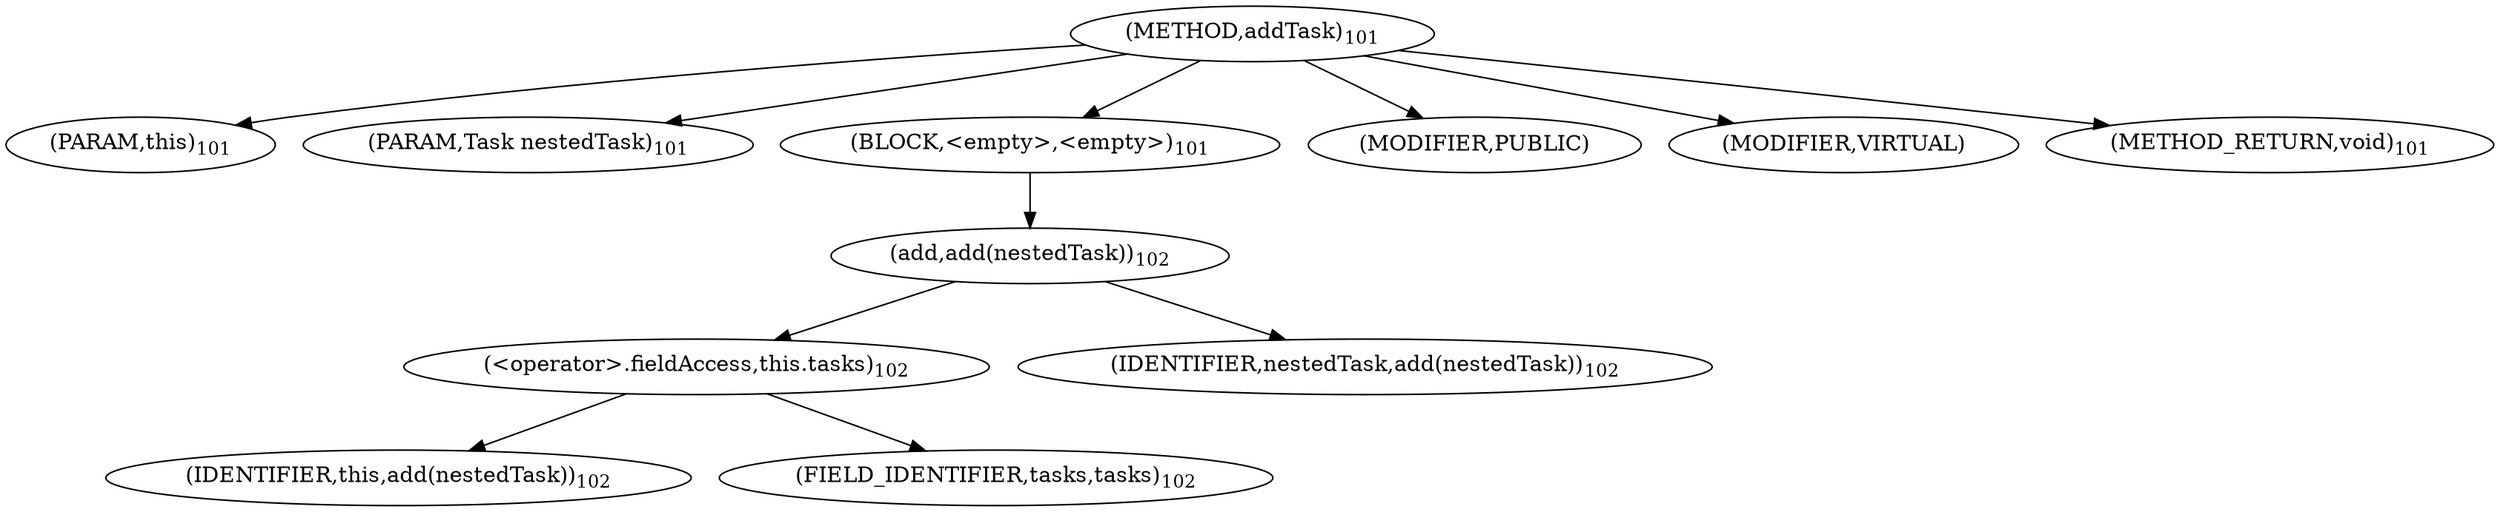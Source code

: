 digraph "addTask" {  
"79" [label = <(METHOD,addTask)<SUB>101</SUB>> ]
"80" [label = <(PARAM,this)<SUB>101</SUB>> ]
"81" [label = <(PARAM,Task nestedTask)<SUB>101</SUB>> ]
"82" [label = <(BLOCK,&lt;empty&gt;,&lt;empty&gt;)<SUB>101</SUB>> ]
"83" [label = <(add,add(nestedTask))<SUB>102</SUB>> ]
"84" [label = <(&lt;operator&gt;.fieldAccess,this.tasks)<SUB>102</SUB>> ]
"85" [label = <(IDENTIFIER,this,add(nestedTask))<SUB>102</SUB>> ]
"86" [label = <(FIELD_IDENTIFIER,tasks,tasks)<SUB>102</SUB>> ]
"87" [label = <(IDENTIFIER,nestedTask,add(nestedTask))<SUB>102</SUB>> ]
"88" [label = <(MODIFIER,PUBLIC)> ]
"89" [label = <(MODIFIER,VIRTUAL)> ]
"90" [label = <(METHOD_RETURN,void)<SUB>101</SUB>> ]
  "79" -> "80" 
  "79" -> "81" 
  "79" -> "82" 
  "79" -> "88" 
  "79" -> "89" 
  "79" -> "90" 
  "82" -> "83" 
  "83" -> "84" 
  "83" -> "87" 
  "84" -> "85" 
  "84" -> "86" 
}
